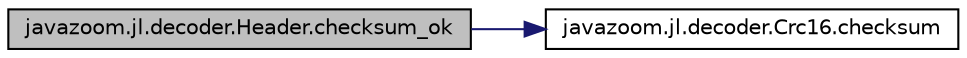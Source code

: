 digraph "javazoom.jl.decoder.Header.checksum_ok"
{
 // LATEX_PDF_SIZE
  edge [fontname="Helvetica",fontsize="10",labelfontname="Helvetica",labelfontsize="10"];
  node [fontname="Helvetica",fontsize="10",shape=record];
  rankdir="LR";
  Node1 [label="javazoom.jl.decoder.Header.checksum_ok",height=0.2,width=0.4,color="black", fillcolor="grey75", style="filled", fontcolor="black",tooltip=" "];
  Node1 -> Node2 [color="midnightblue",fontsize="10",style="solid",fontname="Helvetica"];
  Node2 [label="javazoom.jl.decoder.Crc16.checksum",height=0.2,width=0.4,color="black", fillcolor="white", style="filled",URL="$classjavazoom_1_1jl_1_1decoder_1_1_crc16.html#a0a52ee509841cfef32af1608374832ac",tooltip=" "];
}

